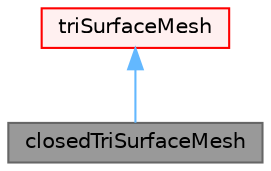 digraph "closedTriSurfaceMesh"
{
 // LATEX_PDF_SIZE
  bgcolor="transparent";
  edge [fontname=Helvetica,fontsize=10,labelfontname=Helvetica,labelfontsize=10];
  node [fontname=Helvetica,fontsize=10,shape=box,height=0.2,width=0.4];
  Node1 [id="Node000001",label="closedTriSurfaceMesh",height=0.2,width=0.4,color="gray40", fillcolor="grey60", style="filled", fontcolor="black",tooltip="A triSurfaceMesh where it is forced to check volumeTypes, used for surfaces that are topologically no..."];
  Node2 -> Node1 [id="edge1_Node000001_Node000002",dir="back",color="steelblue1",style="solid",tooltip=" "];
  Node2 [id="Node000002",label="triSurfaceMesh",height=0.2,width=0.4,color="red", fillcolor="#FFF0F0", style="filled",URL="$classFoam_1_1triSurfaceMesh.html",tooltip="IOoject and searching on triSurface."];
}

